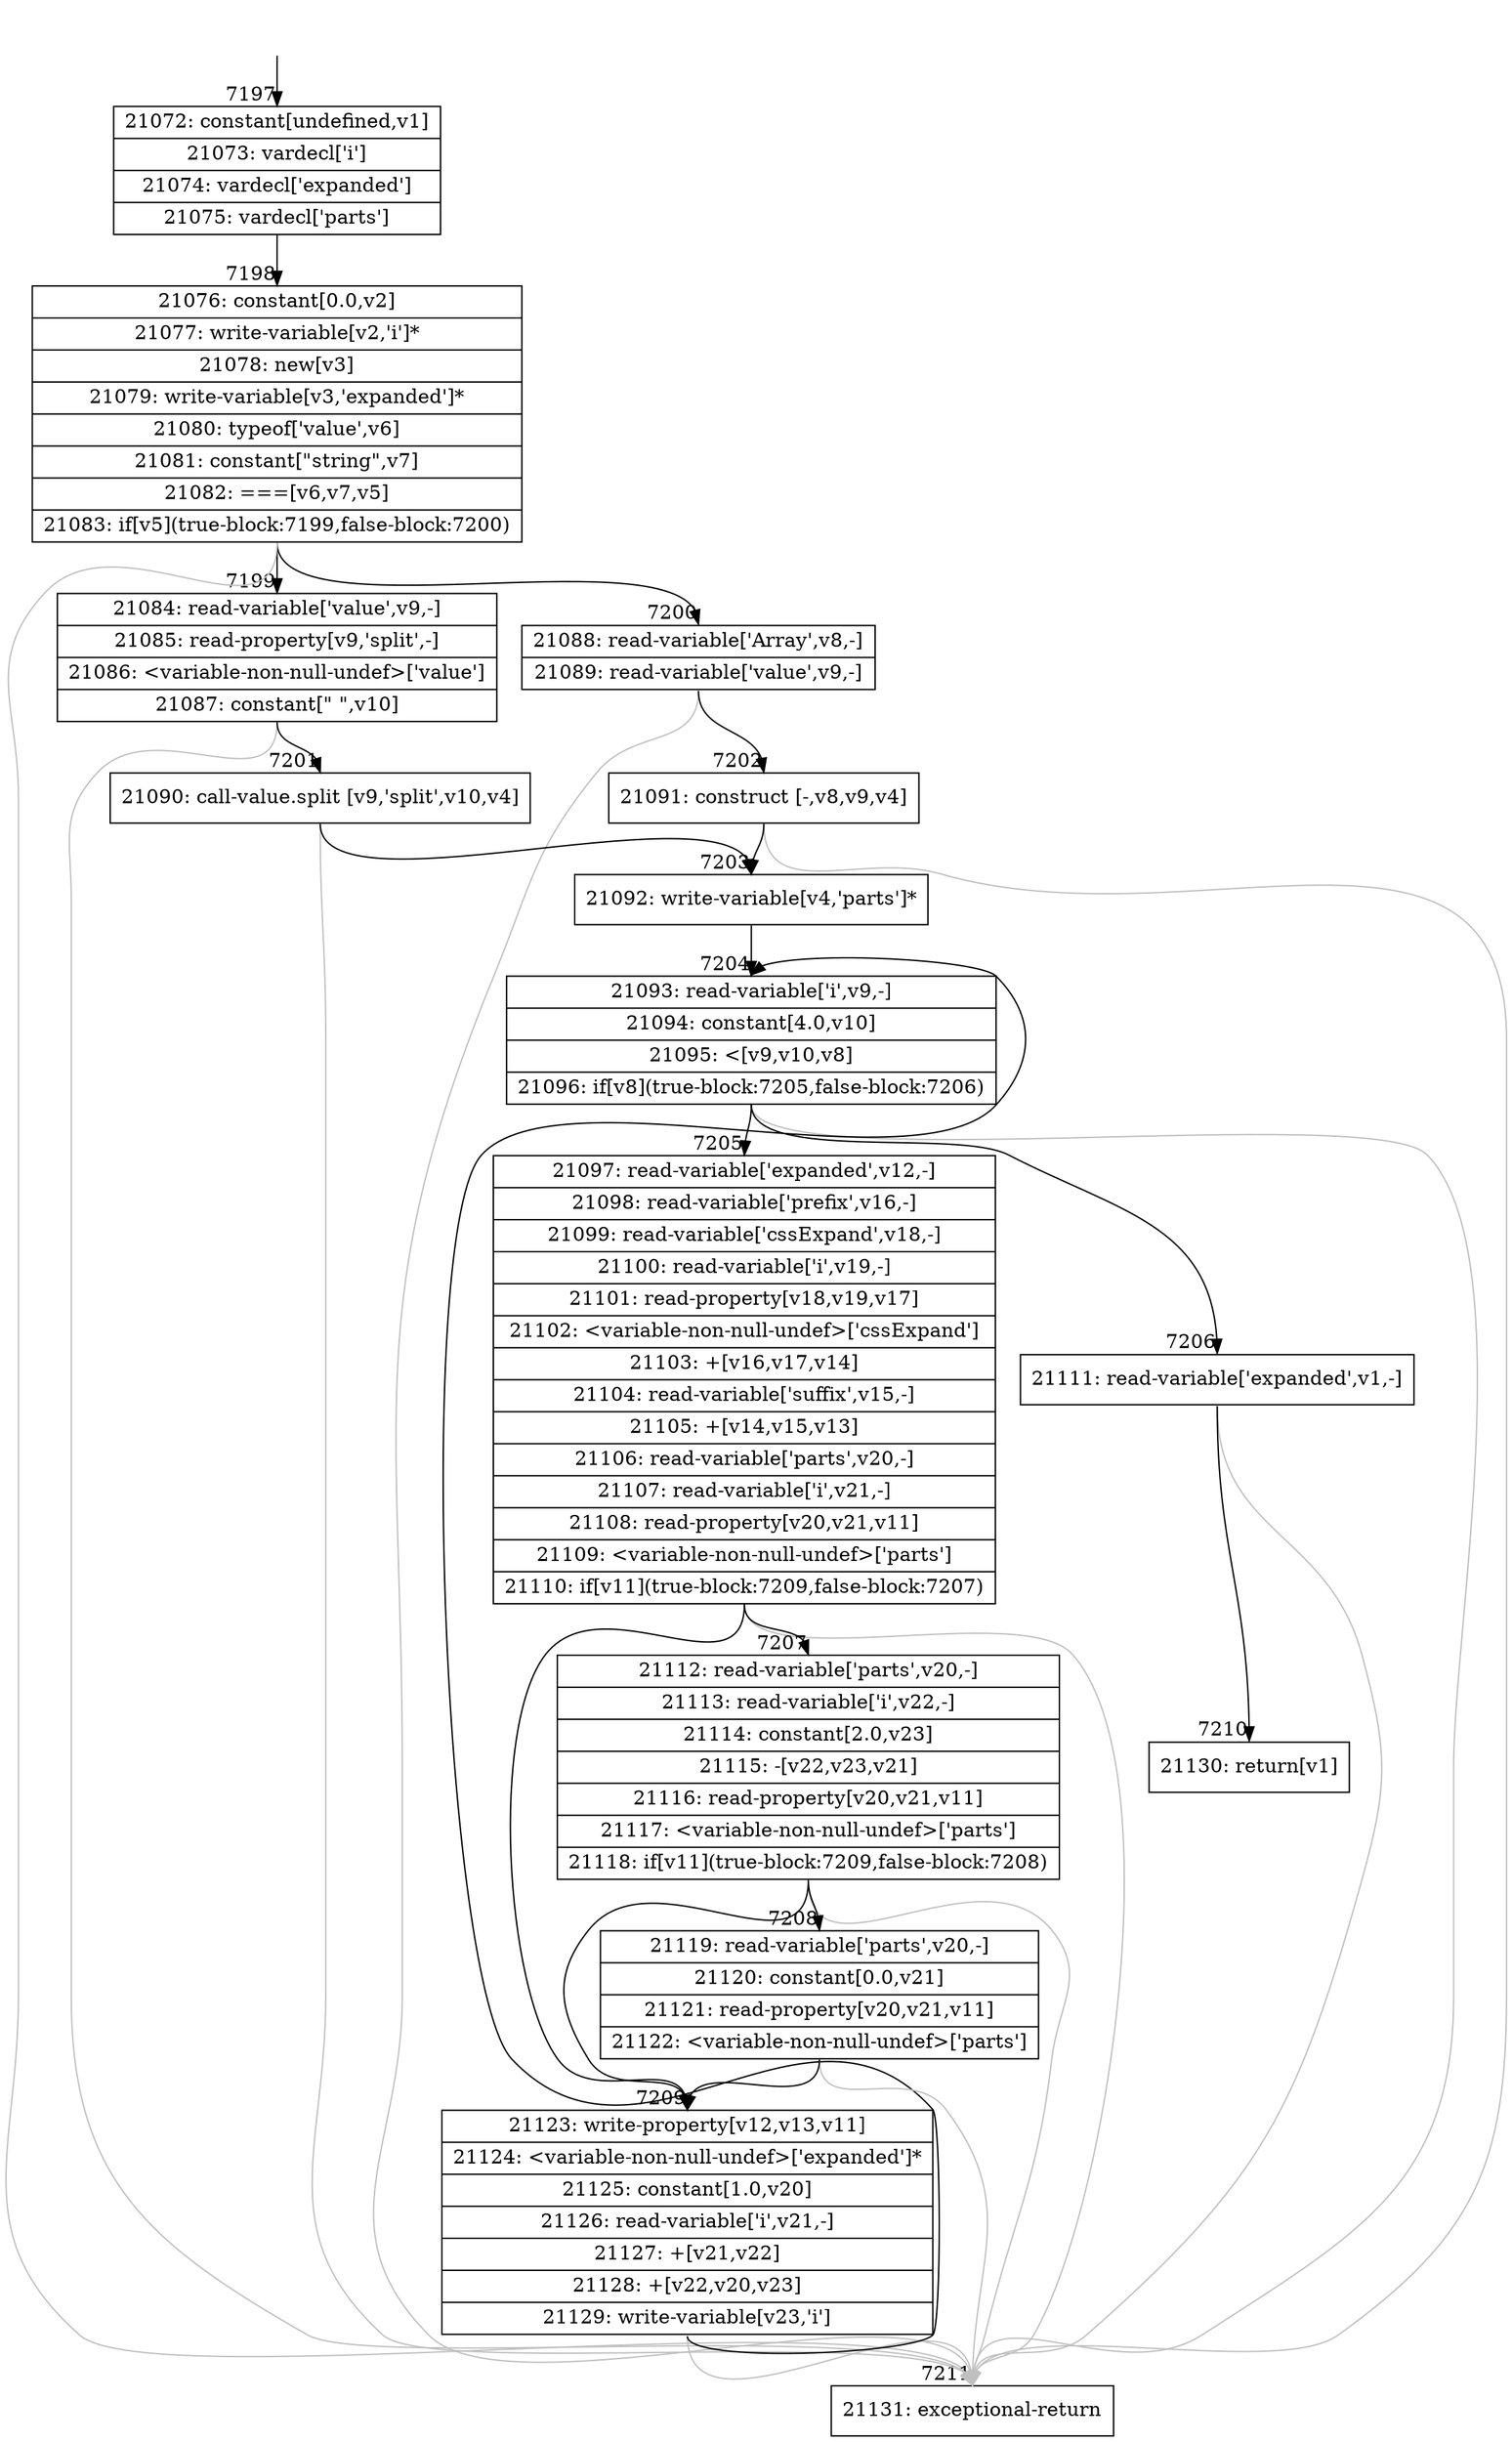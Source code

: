 digraph {
rankdir="TD"
BB_entry452[shape=none,label=""];
BB_entry452 -> BB7197 [tailport=s, headport=n, headlabel="    7197"]
BB7197 [shape=record label="{21072: constant[undefined,v1]|21073: vardecl['i']|21074: vardecl['expanded']|21075: vardecl['parts']}" ] 
BB7197 -> BB7198 [tailport=s, headport=n, headlabel="      7198"]
BB7198 [shape=record label="{21076: constant[0.0,v2]|21077: write-variable[v2,'i']*|21078: new[v3]|21079: write-variable[v3,'expanded']*|21080: typeof['value',v6]|21081: constant[\"string\",v7]|21082: ===[v6,v7,v5]|21083: if[v5](true-block:7199,false-block:7200)}" ] 
BB7198 -> BB7199 [tailport=s, headport=n, headlabel="      7199"]
BB7198 -> BB7200 [tailport=s, headport=n, headlabel="      7200"]
BB7198 -> BB7211 [tailport=s, headport=n, color=gray, headlabel="      7211"]
BB7199 [shape=record label="{21084: read-variable['value',v9,-]|21085: read-property[v9,'split',-]|21086: \<variable-non-null-undef\>['value']|21087: constant[\" \",v10]}" ] 
BB7199 -> BB7201 [tailport=s, headport=n, headlabel="      7201"]
BB7199 -> BB7211 [tailport=s, headport=n, color=gray]
BB7200 [shape=record label="{21088: read-variable['Array',v8,-]|21089: read-variable['value',v9,-]}" ] 
BB7200 -> BB7202 [tailport=s, headport=n, headlabel="      7202"]
BB7200 -> BB7211 [tailport=s, headport=n, color=gray]
BB7201 [shape=record label="{21090: call-value.split [v9,'split',v10,v4]}" ] 
BB7201 -> BB7203 [tailport=s, headport=n, headlabel="      7203"]
BB7201 -> BB7211 [tailport=s, headport=n, color=gray]
BB7202 [shape=record label="{21091: construct [-,v8,v9,v4]}" ] 
BB7202 -> BB7203 [tailport=s, headport=n]
BB7202 -> BB7211 [tailport=s, headport=n, color=gray]
BB7203 [shape=record label="{21092: write-variable[v4,'parts']*}" ] 
BB7203 -> BB7204 [tailport=s, headport=n, headlabel="      7204"]
BB7204 [shape=record label="{21093: read-variable['i',v9,-]|21094: constant[4.0,v10]|21095: \<[v9,v10,v8]|21096: if[v8](true-block:7205,false-block:7206)}" ] 
BB7204 -> BB7205 [tailport=s, headport=n, headlabel="      7205"]
BB7204 -> BB7206 [tailport=s, headport=n, headlabel="      7206"]
BB7204 -> BB7211 [tailport=s, headport=n, color=gray]
BB7205 [shape=record label="{21097: read-variable['expanded',v12,-]|21098: read-variable['prefix',v16,-]|21099: read-variable['cssExpand',v18,-]|21100: read-variable['i',v19,-]|21101: read-property[v18,v19,v17]|21102: \<variable-non-null-undef\>['cssExpand']|21103: +[v16,v17,v14]|21104: read-variable['suffix',v15,-]|21105: +[v14,v15,v13]|21106: read-variable['parts',v20,-]|21107: read-variable['i',v21,-]|21108: read-property[v20,v21,v11]|21109: \<variable-non-null-undef\>['parts']|21110: if[v11](true-block:7209,false-block:7207)}" ] 
BB7205 -> BB7209 [tailport=s, headport=n, headlabel="      7209"]
BB7205 -> BB7207 [tailport=s, headport=n, headlabel="      7207"]
BB7205 -> BB7211 [tailport=s, headport=n, color=gray]
BB7206 [shape=record label="{21111: read-variable['expanded',v1,-]}" ] 
BB7206 -> BB7210 [tailport=s, headport=n, headlabel="      7210"]
BB7206 -> BB7211 [tailport=s, headport=n, color=gray]
BB7207 [shape=record label="{21112: read-variable['parts',v20,-]|21113: read-variable['i',v22,-]|21114: constant[2.0,v23]|21115: -[v22,v23,v21]|21116: read-property[v20,v21,v11]|21117: \<variable-non-null-undef\>['parts']|21118: if[v11](true-block:7209,false-block:7208)}" ] 
BB7207 -> BB7209 [tailport=s, headport=n]
BB7207 -> BB7208 [tailport=s, headport=n, headlabel="      7208"]
BB7207 -> BB7211 [tailport=s, headport=n, color=gray]
BB7208 [shape=record label="{21119: read-variable['parts',v20,-]|21120: constant[0.0,v21]|21121: read-property[v20,v21,v11]|21122: \<variable-non-null-undef\>['parts']}" ] 
BB7208 -> BB7209 [tailport=s, headport=n]
BB7208 -> BB7211 [tailport=s, headport=n, color=gray]
BB7209 [shape=record label="{21123: write-property[v12,v13,v11]|21124: \<variable-non-null-undef\>['expanded']*|21125: constant[1.0,v20]|21126: read-variable['i',v21,-]|21127: +[v21,v22]|21128: +[v22,v20,v23]|21129: write-variable[v23,'i']}" ] 
BB7209 -> BB7204 [tailport=s, headport=n]
BB7209 -> BB7211 [tailport=s, headport=n, color=gray]
BB7210 [shape=record label="{21130: return[v1]}" ] 
BB7211 [shape=record label="{21131: exceptional-return}" ] 
//#$~ 7288
}
